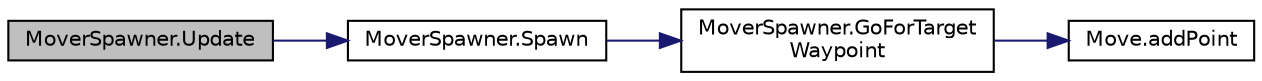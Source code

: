 digraph "MoverSpawner.Update"
{
  edge [fontname="Helvetica",fontsize="10",labelfontname="Helvetica",labelfontsize="10"];
  node [fontname="Helvetica",fontsize="10",shape=record];
  rankdir="LR";
  Node14 [label="MoverSpawner.Update",height=0.2,width=0.4,color="black", fillcolor="grey75", style="filled", fontcolor="black"];
  Node14 -> Node15 [color="midnightblue",fontsize="10",style="solid",fontname="Helvetica"];
  Node15 [label="MoverSpawner.Spawn",height=0.2,width=0.4,color="black", fillcolor="white", style="filled",URL="$class_mover_spawner.html#aa8cfdf0adb046da8b09e8a243956e385",tooltip="Spawns a random mover object and moves it to it&#39;s target waypoint "];
  Node15 -> Node16 [color="midnightblue",fontsize="10",style="solid",fontname="Helvetica"];
  Node16 [label="MoverSpawner.GoForTarget\lWaypoint",height=0.2,width=0.4,color="black", fillcolor="white", style="filled",URL="$class_mover_spawner.html#a651016c174df602502e71ccccf18d606",tooltip="Set a path by backtracking waypoints and adds it to a move script "];
  Node16 -> Node17 [color="midnightblue",fontsize="10",style="solid",fontname="Helvetica"];
  Node17 [label="Move.addPoint",height=0.2,width=0.4,color="black", fillcolor="white", style="filled",URL="$class_move.html#aa28ab9515d5e8d275ae2474fd2d719d6",tooltip="Adds a waypoint to the path queue "];
}
